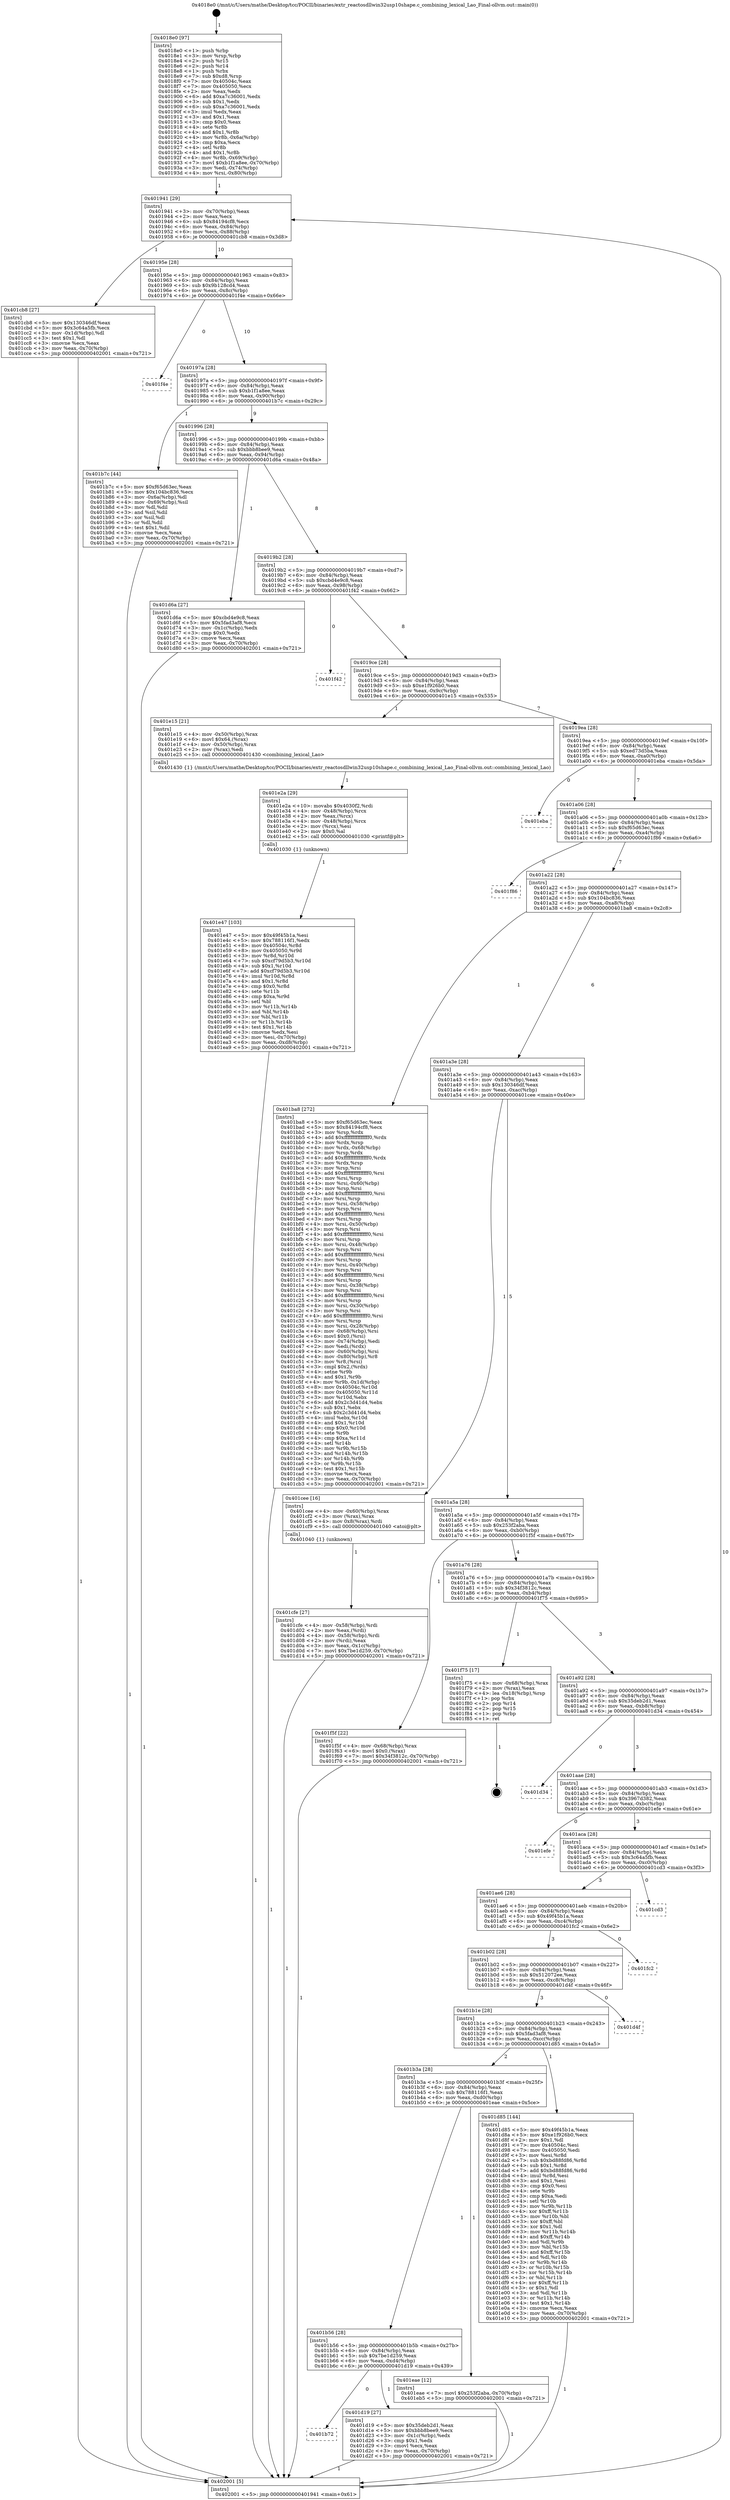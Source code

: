 digraph "0x4018e0" {
  label = "0x4018e0 (/mnt/c/Users/mathe/Desktop/tcc/POCII/binaries/extr_reactosdllwin32usp10shape.c_combining_lexical_Lao_Final-ollvm.out::main(0))"
  labelloc = "t"
  node[shape=record]

  Entry [label="",width=0.3,height=0.3,shape=circle,fillcolor=black,style=filled]
  "0x401941" [label="{
     0x401941 [29]\l
     | [instrs]\l
     &nbsp;&nbsp;0x401941 \<+3\>: mov -0x70(%rbp),%eax\l
     &nbsp;&nbsp;0x401944 \<+2\>: mov %eax,%ecx\l
     &nbsp;&nbsp;0x401946 \<+6\>: sub $0x84194cf8,%ecx\l
     &nbsp;&nbsp;0x40194c \<+6\>: mov %eax,-0x84(%rbp)\l
     &nbsp;&nbsp;0x401952 \<+6\>: mov %ecx,-0x88(%rbp)\l
     &nbsp;&nbsp;0x401958 \<+6\>: je 0000000000401cb8 \<main+0x3d8\>\l
  }"]
  "0x401cb8" [label="{
     0x401cb8 [27]\l
     | [instrs]\l
     &nbsp;&nbsp;0x401cb8 \<+5\>: mov $0x130346df,%eax\l
     &nbsp;&nbsp;0x401cbd \<+5\>: mov $0x3c64a5fb,%ecx\l
     &nbsp;&nbsp;0x401cc2 \<+3\>: mov -0x1d(%rbp),%dl\l
     &nbsp;&nbsp;0x401cc5 \<+3\>: test $0x1,%dl\l
     &nbsp;&nbsp;0x401cc8 \<+3\>: cmovne %ecx,%eax\l
     &nbsp;&nbsp;0x401ccb \<+3\>: mov %eax,-0x70(%rbp)\l
     &nbsp;&nbsp;0x401cce \<+5\>: jmp 0000000000402001 \<main+0x721\>\l
  }"]
  "0x40195e" [label="{
     0x40195e [28]\l
     | [instrs]\l
     &nbsp;&nbsp;0x40195e \<+5\>: jmp 0000000000401963 \<main+0x83\>\l
     &nbsp;&nbsp;0x401963 \<+6\>: mov -0x84(%rbp),%eax\l
     &nbsp;&nbsp;0x401969 \<+5\>: sub $0x9b128cd4,%eax\l
     &nbsp;&nbsp;0x40196e \<+6\>: mov %eax,-0x8c(%rbp)\l
     &nbsp;&nbsp;0x401974 \<+6\>: je 0000000000401f4e \<main+0x66e\>\l
  }"]
  Exit [label="",width=0.3,height=0.3,shape=circle,fillcolor=black,style=filled,peripheries=2]
  "0x401f4e" [label="{
     0x401f4e\l
  }", style=dashed]
  "0x40197a" [label="{
     0x40197a [28]\l
     | [instrs]\l
     &nbsp;&nbsp;0x40197a \<+5\>: jmp 000000000040197f \<main+0x9f\>\l
     &nbsp;&nbsp;0x40197f \<+6\>: mov -0x84(%rbp),%eax\l
     &nbsp;&nbsp;0x401985 \<+5\>: sub $0xb1f1a8ee,%eax\l
     &nbsp;&nbsp;0x40198a \<+6\>: mov %eax,-0x90(%rbp)\l
     &nbsp;&nbsp;0x401990 \<+6\>: je 0000000000401b7c \<main+0x29c\>\l
  }"]
  "0x401e47" [label="{
     0x401e47 [103]\l
     | [instrs]\l
     &nbsp;&nbsp;0x401e47 \<+5\>: mov $0x49f45b1a,%esi\l
     &nbsp;&nbsp;0x401e4c \<+5\>: mov $0x788116f1,%edx\l
     &nbsp;&nbsp;0x401e51 \<+8\>: mov 0x40504c,%r8d\l
     &nbsp;&nbsp;0x401e59 \<+8\>: mov 0x405050,%r9d\l
     &nbsp;&nbsp;0x401e61 \<+3\>: mov %r8d,%r10d\l
     &nbsp;&nbsp;0x401e64 \<+7\>: sub $0xcf79d5b3,%r10d\l
     &nbsp;&nbsp;0x401e6b \<+4\>: sub $0x1,%r10d\l
     &nbsp;&nbsp;0x401e6f \<+7\>: add $0xcf79d5b3,%r10d\l
     &nbsp;&nbsp;0x401e76 \<+4\>: imul %r10d,%r8d\l
     &nbsp;&nbsp;0x401e7a \<+4\>: and $0x1,%r8d\l
     &nbsp;&nbsp;0x401e7e \<+4\>: cmp $0x0,%r8d\l
     &nbsp;&nbsp;0x401e82 \<+4\>: sete %r11b\l
     &nbsp;&nbsp;0x401e86 \<+4\>: cmp $0xa,%r9d\l
     &nbsp;&nbsp;0x401e8a \<+3\>: setl %bl\l
     &nbsp;&nbsp;0x401e8d \<+3\>: mov %r11b,%r14b\l
     &nbsp;&nbsp;0x401e90 \<+3\>: and %bl,%r14b\l
     &nbsp;&nbsp;0x401e93 \<+3\>: xor %bl,%r11b\l
     &nbsp;&nbsp;0x401e96 \<+3\>: or %r11b,%r14b\l
     &nbsp;&nbsp;0x401e99 \<+4\>: test $0x1,%r14b\l
     &nbsp;&nbsp;0x401e9d \<+3\>: cmovne %edx,%esi\l
     &nbsp;&nbsp;0x401ea0 \<+3\>: mov %esi,-0x70(%rbp)\l
     &nbsp;&nbsp;0x401ea3 \<+6\>: mov %eax,-0xd8(%rbp)\l
     &nbsp;&nbsp;0x401ea9 \<+5\>: jmp 0000000000402001 \<main+0x721\>\l
  }"]
  "0x401b7c" [label="{
     0x401b7c [44]\l
     | [instrs]\l
     &nbsp;&nbsp;0x401b7c \<+5\>: mov $0xf65d63ec,%eax\l
     &nbsp;&nbsp;0x401b81 \<+5\>: mov $0x104bc836,%ecx\l
     &nbsp;&nbsp;0x401b86 \<+3\>: mov -0x6a(%rbp),%dl\l
     &nbsp;&nbsp;0x401b89 \<+4\>: mov -0x69(%rbp),%sil\l
     &nbsp;&nbsp;0x401b8d \<+3\>: mov %dl,%dil\l
     &nbsp;&nbsp;0x401b90 \<+3\>: and %sil,%dil\l
     &nbsp;&nbsp;0x401b93 \<+3\>: xor %sil,%dl\l
     &nbsp;&nbsp;0x401b96 \<+3\>: or %dl,%dil\l
     &nbsp;&nbsp;0x401b99 \<+4\>: test $0x1,%dil\l
     &nbsp;&nbsp;0x401b9d \<+3\>: cmovne %ecx,%eax\l
     &nbsp;&nbsp;0x401ba0 \<+3\>: mov %eax,-0x70(%rbp)\l
     &nbsp;&nbsp;0x401ba3 \<+5\>: jmp 0000000000402001 \<main+0x721\>\l
  }"]
  "0x401996" [label="{
     0x401996 [28]\l
     | [instrs]\l
     &nbsp;&nbsp;0x401996 \<+5\>: jmp 000000000040199b \<main+0xbb\>\l
     &nbsp;&nbsp;0x40199b \<+6\>: mov -0x84(%rbp),%eax\l
     &nbsp;&nbsp;0x4019a1 \<+5\>: sub $0xbbb8bee9,%eax\l
     &nbsp;&nbsp;0x4019a6 \<+6\>: mov %eax,-0x94(%rbp)\l
     &nbsp;&nbsp;0x4019ac \<+6\>: je 0000000000401d6a \<main+0x48a\>\l
  }"]
  "0x402001" [label="{
     0x402001 [5]\l
     | [instrs]\l
     &nbsp;&nbsp;0x402001 \<+5\>: jmp 0000000000401941 \<main+0x61\>\l
  }"]
  "0x4018e0" [label="{
     0x4018e0 [97]\l
     | [instrs]\l
     &nbsp;&nbsp;0x4018e0 \<+1\>: push %rbp\l
     &nbsp;&nbsp;0x4018e1 \<+3\>: mov %rsp,%rbp\l
     &nbsp;&nbsp;0x4018e4 \<+2\>: push %r15\l
     &nbsp;&nbsp;0x4018e6 \<+2\>: push %r14\l
     &nbsp;&nbsp;0x4018e8 \<+1\>: push %rbx\l
     &nbsp;&nbsp;0x4018e9 \<+7\>: sub $0xd8,%rsp\l
     &nbsp;&nbsp;0x4018f0 \<+7\>: mov 0x40504c,%eax\l
     &nbsp;&nbsp;0x4018f7 \<+7\>: mov 0x405050,%ecx\l
     &nbsp;&nbsp;0x4018fe \<+2\>: mov %eax,%edx\l
     &nbsp;&nbsp;0x401900 \<+6\>: add $0xa7c36001,%edx\l
     &nbsp;&nbsp;0x401906 \<+3\>: sub $0x1,%edx\l
     &nbsp;&nbsp;0x401909 \<+6\>: sub $0xa7c36001,%edx\l
     &nbsp;&nbsp;0x40190f \<+3\>: imul %edx,%eax\l
     &nbsp;&nbsp;0x401912 \<+3\>: and $0x1,%eax\l
     &nbsp;&nbsp;0x401915 \<+3\>: cmp $0x0,%eax\l
     &nbsp;&nbsp;0x401918 \<+4\>: sete %r8b\l
     &nbsp;&nbsp;0x40191c \<+4\>: and $0x1,%r8b\l
     &nbsp;&nbsp;0x401920 \<+4\>: mov %r8b,-0x6a(%rbp)\l
     &nbsp;&nbsp;0x401924 \<+3\>: cmp $0xa,%ecx\l
     &nbsp;&nbsp;0x401927 \<+4\>: setl %r8b\l
     &nbsp;&nbsp;0x40192b \<+4\>: and $0x1,%r8b\l
     &nbsp;&nbsp;0x40192f \<+4\>: mov %r8b,-0x69(%rbp)\l
     &nbsp;&nbsp;0x401933 \<+7\>: movl $0xb1f1a8ee,-0x70(%rbp)\l
     &nbsp;&nbsp;0x40193a \<+3\>: mov %edi,-0x74(%rbp)\l
     &nbsp;&nbsp;0x40193d \<+4\>: mov %rsi,-0x80(%rbp)\l
  }"]
  "0x401e2a" [label="{
     0x401e2a [29]\l
     | [instrs]\l
     &nbsp;&nbsp;0x401e2a \<+10\>: movabs $0x4030f2,%rdi\l
     &nbsp;&nbsp;0x401e34 \<+4\>: mov -0x48(%rbp),%rcx\l
     &nbsp;&nbsp;0x401e38 \<+2\>: mov %eax,(%rcx)\l
     &nbsp;&nbsp;0x401e3a \<+4\>: mov -0x48(%rbp),%rcx\l
     &nbsp;&nbsp;0x401e3e \<+2\>: mov (%rcx),%esi\l
     &nbsp;&nbsp;0x401e40 \<+2\>: mov $0x0,%al\l
     &nbsp;&nbsp;0x401e42 \<+5\>: call 0000000000401030 \<printf@plt\>\l
     | [calls]\l
     &nbsp;&nbsp;0x401030 \{1\} (unknown)\l
  }"]
  "0x401d6a" [label="{
     0x401d6a [27]\l
     | [instrs]\l
     &nbsp;&nbsp;0x401d6a \<+5\>: mov $0xcbd4e9c8,%eax\l
     &nbsp;&nbsp;0x401d6f \<+5\>: mov $0x5fad3af8,%ecx\l
     &nbsp;&nbsp;0x401d74 \<+3\>: mov -0x1c(%rbp),%edx\l
     &nbsp;&nbsp;0x401d77 \<+3\>: cmp $0x0,%edx\l
     &nbsp;&nbsp;0x401d7a \<+3\>: cmove %ecx,%eax\l
     &nbsp;&nbsp;0x401d7d \<+3\>: mov %eax,-0x70(%rbp)\l
     &nbsp;&nbsp;0x401d80 \<+5\>: jmp 0000000000402001 \<main+0x721\>\l
  }"]
  "0x4019b2" [label="{
     0x4019b2 [28]\l
     | [instrs]\l
     &nbsp;&nbsp;0x4019b2 \<+5\>: jmp 00000000004019b7 \<main+0xd7\>\l
     &nbsp;&nbsp;0x4019b7 \<+6\>: mov -0x84(%rbp),%eax\l
     &nbsp;&nbsp;0x4019bd \<+5\>: sub $0xcbd4e9c8,%eax\l
     &nbsp;&nbsp;0x4019c2 \<+6\>: mov %eax,-0x98(%rbp)\l
     &nbsp;&nbsp;0x4019c8 \<+6\>: je 0000000000401f42 \<main+0x662\>\l
  }"]
  "0x401b72" [label="{
     0x401b72\l
  }", style=dashed]
  "0x401f42" [label="{
     0x401f42\l
  }", style=dashed]
  "0x4019ce" [label="{
     0x4019ce [28]\l
     | [instrs]\l
     &nbsp;&nbsp;0x4019ce \<+5\>: jmp 00000000004019d3 \<main+0xf3\>\l
     &nbsp;&nbsp;0x4019d3 \<+6\>: mov -0x84(%rbp),%eax\l
     &nbsp;&nbsp;0x4019d9 \<+5\>: sub $0xe1f926b0,%eax\l
     &nbsp;&nbsp;0x4019de \<+6\>: mov %eax,-0x9c(%rbp)\l
     &nbsp;&nbsp;0x4019e4 \<+6\>: je 0000000000401e15 \<main+0x535\>\l
  }"]
  "0x401d19" [label="{
     0x401d19 [27]\l
     | [instrs]\l
     &nbsp;&nbsp;0x401d19 \<+5\>: mov $0x35deb2d1,%eax\l
     &nbsp;&nbsp;0x401d1e \<+5\>: mov $0xbbb8bee9,%ecx\l
     &nbsp;&nbsp;0x401d23 \<+3\>: mov -0x1c(%rbp),%edx\l
     &nbsp;&nbsp;0x401d26 \<+3\>: cmp $0x1,%edx\l
     &nbsp;&nbsp;0x401d29 \<+3\>: cmovl %ecx,%eax\l
     &nbsp;&nbsp;0x401d2c \<+3\>: mov %eax,-0x70(%rbp)\l
     &nbsp;&nbsp;0x401d2f \<+5\>: jmp 0000000000402001 \<main+0x721\>\l
  }"]
  "0x401e15" [label="{
     0x401e15 [21]\l
     | [instrs]\l
     &nbsp;&nbsp;0x401e15 \<+4\>: mov -0x50(%rbp),%rax\l
     &nbsp;&nbsp;0x401e19 \<+6\>: movl $0x64,(%rax)\l
     &nbsp;&nbsp;0x401e1f \<+4\>: mov -0x50(%rbp),%rax\l
     &nbsp;&nbsp;0x401e23 \<+2\>: mov (%rax),%edi\l
     &nbsp;&nbsp;0x401e25 \<+5\>: call 0000000000401430 \<combining_lexical_Lao\>\l
     | [calls]\l
     &nbsp;&nbsp;0x401430 \{1\} (/mnt/c/Users/mathe/Desktop/tcc/POCII/binaries/extr_reactosdllwin32usp10shape.c_combining_lexical_Lao_Final-ollvm.out::combining_lexical_Lao)\l
  }"]
  "0x4019ea" [label="{
     0x4019ea [28]\l
     | [instrs]\l
     &nbsp;&nbsp;0x4019ea \<+5\>: jmp 00000000004019ef \<main+0x10f\>\l
     &nbsp;&nbsp;0x4019ef \<+6\>: mov -0x84(%rbp),%eax\l
     &nbsp;&nbsp;0x4019f5 \<+5\>: sub $0xed73d5ba,%eax\l
     &nbsp;&nbsp;0x4019fa \<+6\>: mov %eax,-0xa0(%rbp)\l
     &nbsp;&nbsp;0x401a00 \<+6\>: je 0000000000401eba \<main+0x5da\>\l
  }"]
  "0x401b56" [label="{
     0x401b56 [28]\l
     | [instrs]\l
     &nbsp;&nbsp;0x401b56 \<+5\>: jmp 0000000000401b5b \<main+0x27b\>\l
     &nbsp;&nbsp;0x401b5b \<+6\>: mov -0x84(%rbp),%eax\l
     &nbsp;&nbsp;0x401b61 \<+5\>: sub $0x7be1d259,%eax\l
     &nbsp;&nbsp;0x401b66 \<+6\>: mov %eax,-0xd4(%rbp)\l
     &nbsp;&nbsp;0x401b6c \<+6\>: je 0000000000401d19 \<main+0x439\>\l
  }"]
  "0x401eba" [label="{
     0x401eba\l
  }", style=dashed]
  "0x401a06" [label="{
     0x401a06 [28]\l
     | [instrs]\l
     &nbsp;&nbsp;0x401a06 \<+5\>: jmp 0000000000401a0b \<main+0x12b\>\l
     &nbsp;&nbsp;0x401a0b \<+6\>: mov -0x84(%rbp),%eax\l
     &nbsp;&nbsp;0x401a11 \<+5\>: sub $0xf65d63ec,%eax\l
     &nbsp;&nbsp;0x401a16 \<+6\>: mov %eax,-0xa4(%rbp)\l
     &nbsp;&nbsp;0x401a1c \<+6\>: je 0000000000401f86 \<main+0x6a6\>\l
  }"]
  "0x401eae" [label="{
     0x401eae [12]\l
     | [instrs]\l
     &nbsp;&nbsp;0x401eae \<+7\>: movl $0x253f2aba,-0x70(%rbp)\l
     &nbsp;&nbsp;0x401eb5 \<+5\>: jmp 0000000000402001 \<main+0x721\>\l
  }"]
  "0x401f86" [label="{
     0x401f86\l
  }", style=dashed]
  "0x401a22" [label="{
     0x401a22 [28]\l
     | [instrs]\l
     &nbsp;&nbsp;0x401a22 \<+5\>: jmp 0000000000401a27 \<main+0x147\>\l
     &nbsp;&nbsp;0x401a27 \<+6\>: mov -0x84(%rbp),%eax\l
     &nbsp;&nbsp;0x401a2d \<+5\>: sub $0x104bc836,%eax\l
     &nbsp;&nbsp;0x401a32 \<+6\>: mov %eax,-0xa8(%rbp)\l
     &nbsp;&nbsp;0x401a38 \<+6\>: je 0000000000401ba8 \<main+0x2c8\>\l
  }"]
  "0x401b3a" [label="{
     0x401b3a [28]\l
     | [instrs]\l
     &nbsp;&nbsp;0x401b3a \<+5\>: jmp 0000000000401b3f \<main+0x25f\>\l
     &nbsp;&nbsp;0x401b3f \<+6\>: mov -0x84(%rbp),%eax\l
     &nbsp;&nbsp;0x401b45 \<+5\>: sub $0x788116f1,%eax\l
     &nbsp;&nbsp;0x401b4a \<+6\>: mov %eax,-0xd0(%rbp)\l
     &nbsp;&nbsp;0x401b50 \<+6\>: je 0000000000401eae \<main+0x5ce\>\l
  }"]
  "0x401ba8" [label="{
     0x401ba8 [272]\l
     | [instrs]\l
     &nbsp;&nbsp;0x401ba8 \<+5\>: mov $0xf65d63ec,%eax\l
     &nbsp;&nbsp;0x401bad \<+5\>: mov $0x84194cf8,%ecx\l
     &nbsp;&nbsp;0x401bb2 \<+3\>: mov %rsp,%rdx\l
     &nbsp;&nbsp;0x401bb5 \<+4\>: add $0xfffffffffffffff0,%rdx\l
     &nbsp;&nbsp;0x401bb9 \<+3\>: mov %rdx,%rsp\l
     &nbsp;&nbsp;0x401bbc \<+4\>: mov %rdx,-0x68(%rbp)\l
     &nbsp;&nbsp;0x401bc0 \<+3\>: mov %rsp,%rdx\l
     &nbsp;&nbsp;0x401bc3 \<+4\>: add $0xfffffffffffffff0,%rdx\l
     &nbsp;&nbsp;0x401bc7 \<+3\>: mov %rdx,%rsp\l
     &nbsp;&nbsp;0x401bca \<+3\>: mov %rsp,%rsi\l
     &nbsp;&nbsp;0x401bcd \<+4\>: add $0xfffffffffffffff0,%rsi\l
     &nbsp;&nbsp;0x401bd1 \<+3\>: mov %rsi,%rsp\l
     &nbsp;&nbsp;0x401bd4 \<+4\>: mov %rsi,-0x60(%rbp)\l
     &nbsp;&nbsp;0x401bd8 \<+3\>: mov %rsp,%rsi\l
     &nbsp;&nbsp;0x401bdb \<+4\>: add $0xfffffffffffffff0,%rsi\l
     &nbsp;&nbsp;0x401bdf \<+3\>: mov %rsi,%rsp\l
     &nbsp;&nbsp;0x401be2 \<+4\>: mov %rsi,-0x58(%rbp)\l
     &nbsp;&nbsp;0x401be6 \<+3\>: mov %rsp,%rsi\l
     &nbsp;&nbsp;0x401be9 \<+4\>: add $0xfffffffffffffff0,%rsi\l
     &nbsp;&nbsp;0x401bed \<+3\>: mov %rsi,%rsp\l
     &nbsp;&nbsp;0x401bf0 \<+4\>: mov %rsi,-0x50(%rbp)\l
     &nbsp;&nbsp;0x401bf4 \<+3\>: mov %rsp,%rsi\l
     &nbsp;&nbsp;0x401bf7 \<+4\>: add $0xfffffffffffffff0,%rsi\l
     &nbsp;&nbsp;0x401bfb \<+3\>: mov %rsi,%rsp\l
     &nbsp;&nbsp;0x401bfe \<+4\>: mov %rsi,-0x48(%rbp)\l
     &nbsp;&nbsp;0x401c02 \<+3\>: mov %rsp,%rsi\l
     &nbsp;&nbsp;0x401c05 \<+4\>: add $0xfffffffffffffff0,%rsi\l
     &nbsp;&nbsp;0x401c09 \<+3\>: mov %rsi,%rsp\l
     &nbsp;&nbsp;0x401c0c \<+4\>: mov %rsi,-0x40(%rbp)\l
     &nbsp;&nbsp;0x401c10 \<+3\>: mov %rsp,%rsi\l
     &nbsp;&nbsp;0x401c13 \<+4\>: add $0xfffffffffffffff0,%rsi\l
     &nbsp;&nbsp;0x401c17 \<+3\>: mov %rsi,%rsp\l
     &nbsp;&nbsp;0x401c1a \<+4\>: mov %rsi,-0x38(%rbp)\l
     &nbsp;&nbsp;0x401c1e \<+3\>: mov %rsp,%rsi\l
     &nbsp;&nbsp;0x401c21 \<+4\>: add $0xfffffffffffffff0,%rsi\l
     &nbsp;&nbsp;0x401c25 \<+3\>: mov %rsi,%rsp\l
     &nbsp;&nbsp;0x401c28 \<+4\>: mov %rsi,-0x30(%rbp)\l
     &nbsp;&nbsp;0x401c2c \<+3\>: mov %rsp,%rsi\l
     &nbsp;&nbsp;0x401c2f \<+4\>: add $0xfffffffffffffff0,%rsi\l
     &nbsp;&nbsp;0x401c33 \<+3\>: mov %rsi,%rsp\l
     &nbsp;&nbsp;0x401c36 \<+4\>: mov %rsi,-0x28(%rbp)\l
     &nbsp;&nbsp;0x401c3a \<+4\>: mov -0x68(%rbp),%rsi\l
     &nbsp;&nbsp;0x401c3e \<+6\>: movl $0x0,(%rsi)\l
     &nbsp;&nbsp;0x401c44 \<+3\>: mov -0x74(%rbp),%edi\l
     &nbsp;&nbsp;0x401c47 \<+2\>: mov %edi,(%rdx)\l
     &nbsp;&nbsp;0x401c49 \<+4\>: mov -0x60(%rbp),%rsi\l
     &nbsp;&nbsp;0x401c4d \<+4\>: mov -0x80(%rbp),%r8\l
     &nbsp;&nbsp;0x401c51 \<+3\>: mov %r8,(%rsi)\l
     &nbsp;&nbsp;0x401c54 \<+3\>: cmpl $0x2,(%rdx)\l
     &nbsp;&nbsp;0x401c57 \<+4\>: setne %r9b\l
     &nbsp;&nbsp;0x401c5b \<+4\>: and $0x1,%r9b\l
     &nbsp;&nbsp;0x401c5f \<+4\>: mov %r9b,-0x1d(%rbp)\l
     &nbsp;&nbsp;0x401c63 \<+8\>: mov 0x40504c,%r10d\l
     &nbsp;&nbsp;0x401c6b \<+8\>: mov 0x405050,%r11d\l
     &nbsp;&nbsp;0x401c73 \<+3\>: mov %r10d,%ebx\l
     &nbsp;&nbsp;0x401c76 \<+6\>: add $0x2c3d41d4,%ebx\l
     &nbsp;&nbsp;0x401c7c \<+3\>: sub $0x1,%ebx\l
     &nbsp;&nbsp;0x401c7f \<+6\>: sub $0x2c3d41d4,%ebx\l
     &nbsp;&nbsp;0x401c85 \<+4\>: imul %ebx,%r10d\l
     &nbsp;&nbsp;0x401c89 \<+4\>: and $0x1,%r10d\l
     &nbsp;&nbsp;0x401c8d \<+4\>: cmp $0x0,%r10d\l
     &nbsp;&nbsp;0x401c91 \<+4\>: sete %r9b\l
     &nbsp;&nbsp;0x401c95 \<+4\>: cmp $0xa,%r11d\l
     &nbsp;&nbsp;0x401c99 \<+4\>: setl %r14b\l
     &nbsp;&nbsp;0x401c9d \<+3\>: mov %r9b,%r15b\l
     &nbsp;&nbsp;0x401ca0 \<+3\>: and %r14b,%r15b\l
     &nbsp;&nbsp;0x401ca3 \<+3\>: xor %r14b,%r9b\l
     &nbsp;&nbsp;0x401ca6 \<+3\>: or %r9b,%r15b\l
     &nbsp;&nbsp;0x401ca9 \<+4\>: test $0x1,%r15b\l
     &nbsp;&nbsp;0x401cad \<+3\>: cmovne %ecx,%eax\l
     &nbsp;&nbsp;0x401cb0 \<+3\>: mov %eax,-0x70(%rbp)\l
     &nbsp;&nbsp;0x401cb3 \<+5\>: jmp 0000000000402001 \<main+0x721\>\l
  }"]
  "0x401a3e" [label="{
     0x401a3e [28]\l
     | [instrs]\l
     &nbsp;&nbsp;0x401a3e \<+5\>: jmp 0000000000401a43 \<main+0x163\>\l
     &nbsp;&nbsp;0x401a43 \<+6\>: mov -0x84(%rbp),%eax\l
     &nbsp;&nbsp;0x401a49 \<+5\>: sub $0x130346df,%eax\l
     &nbsp;&nbsp;0x401a4e \<+6\>: mov %eax,-0xac(%rbp)\l
     &nbsp;&nbsp;0x401a54 \<+6\>: je 0000000000401cee \<main+0x40e\>\l
  }"]
  "0x401d85" [label="{
     0x401d85 [144]\l
     | [instrs]\l
     &nbsp;&nbsp;0x401d85 \<+5\>: mov $0x49f45b1a,%eax\l
     &nbsp;&nbsp;0x401d8a \<+5\>: mov $0xe1f926b0,%ecx\l
     &nbsp;&nbsp;0x401d8f \<+2\>: mov $0x1,%dl\l
     &nbsp;&nbsp;0x401d91 \<+7\>: mov 0x40504c,%esi\l
     &nbsp;&nbsp;0x401d98 \<+7\>: mov 0x405050,%edi\l
     &nbsp;&nbsp;0x401d9f \<+3\>: mov %esi,%r8d\l
     &nbsp;&nbsp;0x401da2 \<+7\>: sub $0xbd88fd86,%r8d\l
     &nbsp;&nbsp;0x401da9 \<+4\>: sub $0x1,%r8d\l
     &nbsp;&nbsp;0x401dad \<+7\>: add $0xbd88fd86,%r8d\l
     &nbsp;&nbsp;0x401db4 \<+4\>: imul %r8d,%esi\l
     &nbsp;&nbsp;0x401db8 \<+3\>: and $0x1,%esi\l
     &nbsp;&nbsp;0x401dbb \<+3\>: cmp $0x0,%esi\l
     &nbsp;&nbsp;0x401dbe \<+4\>: sete %r9b\l
     &nbsp;&nbsp;0x401dc2 \<+3\>: cmp $0xa,%edi\l
     &nbsp;&nbsp;0x401dc5 \<+4\>: setl %r10b\l
     &nbsp;&nbsp;0x401dc9 \<+3\>: mov %r9b,%r11b\l
     &nbsp;&nbsp;0x401dcc \<+4\>: xor $0xff,%r11b\l
     &nbsp;&nbsp;0x401dd0 \<+3\>: mov %r10b,%bl\l
     &nbsp;&nbsp;0x401dd3 \<+3\>: xor $0xff,%bl\l
     &nbsp;&nbsp;0x401dd6 \<+3\>: xor $0x1,%dl\l
     &nbsp;&nbsp;0x401dd9 \<+3\>: mov %r11b,%r14b\l
     &nbsp;&nbsp;0x401ddc \<+4\>: and $0xff,%r14b\l
     &nbsp;&nbsp;0x401de0 \<+3\>: and %dl,%r9b\l
     &nbsp;&nbsp;0x401de3 \<+3\>: mov %bl,%r15b\l
     &nbsp;&nbsp;0x401de6 \<+4\>: and $0xff,%r15b\l
     &nbsp;&nbsp;0x401dea \<+3\>: and %dl,%r10b\l
     &nbsp;&nbsp;0x401ded \<+3\>: or %r9b,%r14b\l
     &nbsp;&nbsp;0x401df0 \<+3\>: or %r10b,%r15b\l
     &nbsp;&nbsp;0x401df3 \<+3\>: xor %r15b,%r14b\l
     &nbsp;&nbsp;0x401df6 \<+3\>: or %bl,%r11b\l
     &nbsp;&nbsp;0x401df9 \<+4\>: xor $0xff,%r11b\l
     &nbsp;&nbsp;0x401dfd \<+3\>: or $0x1,%dl\l
     &nbsp;&nbsp;0x401e00 \<+3\>: and %dl,%r11b\l
     &nbsp;&nbsp;0x401e03 \<+3\>: or %r11b,%r14b\l
     &nbsp;&nbsp;0x401e06 \<+4\>: test $0x1,%r14b\l
     &nbsp;&nbsp;0x401e0a \<+3\>: cmovne %ecx,%eax\l
     &nbsp;&nbsp;0x401e0d \<+3\>: mov %eax,-0x70(%rbp)\l
     &nbsp;&nbsp;0x401e10 \<+5\>: jmp 0000000000402001 \<main+0x721\>\l
  }"]
  "0x401b1e" [label="{
     0x401b1e [28]\l
     | [instrs]\l
     &nbsp;&nbsp;0x401b1e \<+5\>: jmp 0000000000401b23 \<main+0x243\>\l
     &nbsp;&nbsp;0x401b23 \<+6\>: mov -0x84(%rbp),%eax\l
     &nbsp;&nbsp;0x401b29 \<+5\>: sub $0x5fad3af8,%eax\l
     &nbsp;&nbsp;0x401b2e \<+6\>: mov %eax,-0xcc(%rbp)\l
     &nbsp;&nbsp;0x401b34 \<+6\>: je 0000000000401d85 \<main+0x4a5\>\l
  }"]
  "0x401cee" [label="{
     0x401cee [16]\l
     | [instrs]\l
     &nbsp;&nbsp;0x401cee \<+4\>: mov -0x60(%rbp),%rax\l
     &nbsp;&nbsp;0x401cf2 \<+3\>: mov (%rax),%rax\l
     &nbsp;&nbsp;0x401cf5 \<+4\>: mov 0x8(%rax),%rdi\l
     &nbsp;&nbsp;0x401cf9 \<+5\>: call 0000000000401040 \<atoi@plt\>\l
     | [calls]\l
     &nbsp;&nbsp;0x401040 \{1\} (unknown)\l
  }"]
  "0x401a5a" [label="{
     0x401a5a [28]\l
     | [instrs]\l
     &nbsp;&nbsp;0x401a5a \<+5\>: jmp 0000000000401a5f \<main+0x17f\>\l
     &nbsp;&nbsp;0x401a5f \<+6\>: mov -0x84(%rbp),%eax\l
     &nbsp;&nbsp;0x401a65 \<+5\>: sub $0x253f2aba,%eax\l
     &nbsp;&nbsp;0x401a6a \<+6\>: mov %eax,-0xb0(%rbp)\l
     &nbsp;&nbsp;0x401a70 \<+6\>: je 0000000000401f5f \<main+0x67f\>\l
  }"]
  "0x401cfe" [label="{
     0x401cfe [27]\l
     | [instrs]\l
     &nbsp;&nbsp;0x401cfe \<+4\>: mov -0x58(%rbp),%rdi\l
     &nbsp;&nbsp;0x401d02 \<+2\>: mov %eax,(%rdi)\l
     &nbsp;&nbsp;0x401d04 \<+4\>: mov -0x58(%rbp),%rdi\l
     &nbsp;&nbsp;0x401d08 \<+2\>: mov (%rdi),%eax\l
     &nbsp;&nbsp;0x401d0a \<+3\>: mov %eax,-0x1c(%rbp)\l
     &nbsp;&nbsp;0x401d0d \<+7\>: movl $0x7be1d259,-0x70(%rbp)\l
     &nbsp;&nbsp;0x401d14 \<+5\>: jmp 0000000000402001 \<main+0x721\>\l
  }"]
  "0x401d4f" [label="{
     0x401d4f\l
  }", style=dashed]
  "0x401f5f" [label="{
     0x401f5f [22]\l
     | [instrs]\l
     &nbsp;&nbsp;0x401f5f \<+4\>: mov -0x68(%rbp),%rax\l
     &nbsp;&nbsp;0x401f63 \<+6\>: movl $0x0,(%rax)\l
     &nbsp;&nbsp;0x401f69 \<+7\>: movl $0x34f3812c,-0x70(%rbp)\l
     &nbsp;&nbsp;0x401f70 \<+5\>: jmp 0000000000402001 \<main+0x721\>\l
  }"]
  "0x401a76" [label="{
     0x401a76 [28]\l
     | [instrs]\l
     &nbsp;&nbsp;0x401a76 \<+5\>: jmp 0000000000401a7b \<main+0x19b\>\l
     &nbsp;&nbsp;0x401a7b \<+6\>: mov -0x84(%rbp),%eax\l
     &nbsp;&nbsp;0x401a81 \<+5\>: sub $0x34f3812c,%eax\l
     &nbsp;&nbsp;0x401a86 \<+6\>: mov %eax,-0xb4(%rbp)\l
     &nbsp;&nbsp;0x401a8c \<+6\>: je 0000000000401f75 \<main+0x695\>\l
  }"]
  "0x401b02" [label="{
     0x401b02 [28]\l
     | [instrs]\l
     &nbsp;&nbsp;0x401b02 \<+5\>: jmp 0000000000401b07 \<main+0x227\>\l
     &nbsp;&nbsp;0x401b07 \<+6\>: mov -0x84(%rbp),%eax\l
     &nbsp;&nbsp;0x401b0d \<+5\>: sub $0x512072ee,%eax\l
     &nbsp;&nbsp;0x401b12 \<+6\>: mov %eax,-0xc8(%rbp)\l
     &nbsp;&nbsp;0x401b18 \<+6\>: je 0000000000401d4f \<main+0x46f\>\l
  }"]
  "0x401f75" [label="{
     0x401f75 [17]\l
     | [instrs]\l
     &nbsp;&nbsp;0x401f75 \<+4\>: mov -0x68(%rbp),%rax\l
     &nbsp;&nbsp;0x401f79 \<+2\>: mov (%rax),%eax\l
     &nbsp;&nbsp;0x401f7b \<+4\>: lea -0x18(%rbp),%rsp\l
     &nbsp;&nbsp;0x401f7f \<+1\>: pop %rbx\l
     &nbsp;&nbsp;0x401f80 \<+2\>: pop %r14\l
     &nbsp;&nbsp;0x401f82 \<+2\>: pop %r15\l
     &nbsp;&nbsp;0x401f84 \<+1\>: pop %rbp\l
     &nbsp;&nbsp;0x401f85 \<+1\>: ret\l
  }"]
  "0x401a92" [label="{
     0x401a92 [28]\l
     | [instrs]\l
     &nbsp;&nbsp;0x401a92 \<+5\>: jmp 0000000000401a97 \<main+0x1b7\>\l
     &nbsp;&nbsp;0x401a97 \<+6\>: mov -0x84(%rbp),%eax\l
     &nbsp;&nbsp;0x401a9d \<+5\>: sub $0x35deb2d1,%eax\l
     &nbsp;&nbsp;0x401aa2 \<+6\>: mov %eax,-0xb8(%rbp)\l
     &nbsp;&nbsp;0x401aa8 \<+6\>: je 0000000000401d34 \<main+0x454\>\l
  }"]
  "0x401fc2" [label="{
     0x401fc2\l
  }", style=dashed]
  "0x401d34" [label="{
     0x401d34\l
  }", style=dashed]
  "0x401aae" [label="{
     0x401aae [28]\l
     | [instrs]\l
     &nbsp;&nbsp;0x401aae \<+5\>: jmp 0000000000401ab3 \<main+0x1d3\>\l
     &nbsp;&nbsp;0x401ab3 \<+6\>: mov -0x84(%rbp),%eax\l
     &nbsp;&nbsp;0x401ab9 \<+5\>: sub $0x3967d382,%eax\l
     &nbsp;&nbsp;0x401abe \<+6\>: mov %eax,-0xbc(%rbp)\l
     &nbsp;&nbsp;0x401ac4 \<+6\>: je 0000000000401efe \<main+0x61e\>\l
  }"]
  "0x401ae6" [label="{
     0x401ae6 [28]\l
     | [instrs]\l
     &nbsp;&nbsp;0x401ae6 \<+5\>: jmp 0000000000401aeb \<main+0x20b\>\l
     &nbsp;&nbsp;0x401aeb \<+6\>: mov -0x84(%rbp),%eax\l
     &nbsp;&nbsp;0x401af1 \<+5\>: sub $0x49f45b1a,%eax\l
     &nbsp;&nbsp;0x401af6 \<+6\>: mov %eax,-0xc4(%rbp)\l
     &nbsp;&nbsp;0x401afc \<+6\>: je 0000000000401fc2 \<main+0x6e2\>\l
  }"]
  "0x401efe" [label="{
     0x401efe\l
  }", style=dashed]
  "0x401aca" [label="{
     0x401aca [28]\l
     | [instrs]\l
     &nbsp;&nbsp;0x401aca \<+5\>: jmp 0000000000401acf \<main+0x1ef\>\l
     &nbsp;&nbsp;0x401acf \<+6\>: mov -0x84(%rbp),%eax\l
     &nbsp;&nbsp;0x401ad5 \<+5\>: sub $0x3c64a5fb,%eax\l
     &nbsp;&nbsp;0x401ada \<+6\>: mov %eax,-0xc0(%rbp)\l
     &nbsp;&nbsp;0x401ae0 \<+6\>: je 0000000000401cd3 \<main+0x3f3\>\l
  }"]
  "0x401cd3" [label="{
     0x401cd3\l
  }", style=dashed]
  Entry -> "0x4018e0" [label=" 1"]
  "0x401941" -> "0x401cb8" [label=" 1"]
  "0x401941" -> "0x40195e" [label=" 10"]
  "0x401f75" -> Exit [label=" 1"]
  "0x40195e" -> "0x401f4e" [label=" 0"]
  "0x40195e" -> "0x40197a" [label=" 10"]
  "0x401f5f" -> "0x402001" [label=" 1"]
  "0x40197a" -> "0x401b7c" [label=" 1"]
  "0x40197a" -> "0x401996" [label=" 9"]
  "0x401b7c" -> "0x402001" [label=" 1"]
  "0x4018e0" -> "0x401941" [label=" 1"]
  "0x402001" -> "0x401941" [label=" 10"]
  "0x401eae" -> "0x402001" [label=" 1"]
  "0x401996" -> "0x401d6a" [label=" 1"]
  "0x401996" -> "0x4019b2" [label=" 8"]
  "0x401e47" -> "0x402001" [label=" 1"]
  "0x4019b2" -> "0x401f42" [label=" 0"]
  "0x4019b2" -> "0x4019ce" [label=" 8"]
  "0x401e2a" -> "0x401e47" [label=" 1"]
  "0x4019ce" -> "0x401e15" [label=" 1"]
  "0x4019ce" -> "0x4019ea" [label=" 7"]
  "0x401e15" -> "0x401e2a" [label=" 1"]
  "0x4019ea" -> "0x401eba" [label=" 0"]
  "0x4019ea" -> "0x401a06" [label=" 7"]
  "0x401d6a" -> "0x402001" [label=" 1"]
  "0x401a06" -> "0x401f86" [label=" 0"]
  "0x401a06" -> "0x401a22" [label=" 7"]
  "0x401d19" -> "0x402001" [label=" 1"]
  "0x401a22" -> "0x401ba8" [label=" 1"]
  "0x401a22" -> "0x401a3e" [label=" 6"]
  "0x401b56" -> "0x401d19" [label=" 1"]
  "0x401ba8" -> "0x402001" [label=" 1"]
  "0x401cb8" -> "0x402001" [label=" 1"]
  "0x401d85" -> "0x402001" [label=" 1"]
  "0x401a3e" -> "0x401cee" [label=" 1"]
  "0x401a3e" -> "0x401a5a" [label=" 5"]
  "0x401cee" -> "0x401cfe" [label=" 1"]
  "0x401cfe" -> "0x402001" [label=" 1"]
  "0x401b3a" -> "0x401eae" [label=" 1"]
  "0x401a5a" -> "0x401f5f" [label=" 1"]
  "0x401a5a" -> "0x401a76" [label=" 4"]
  "0x401b56" -> "0x401b72" [label=" 0"]
  "0x401a76" -> "0x401f75" [label=" 1"]
  "0x401a76" -> "0x401a92" [label=" 3"]
  "0x401b1e" -> "0x401d85" [label=" 1"]
  "0x401a92" -> "0x401d34" [label=" 0"]
  "0x401a92" -> "0x401aae" [label=" 3"]
  "0x401b3a" -> "0x401b56" [label=" 1"]
  "0x401aae" -> "0x401efe" [label=" 0"]
  "0x401aae" -> "0x401aca" [label=" 3"]
  "0x401b02" -> "0x401d4f" [label=" 0"]
  "0x401aca" -> "0x401cd3" [label=" 0"]
  "0x401aca" -> "0x401ae6" [label=" 3"]
  "0x401b02" -> "0x401b1e" [label=" 3"]
  "0x401ae6" -> "0x401fc2" [label=" 0"]
  "0x401ae6" -> "0x401b02" [label=" 3"]
  "0x401b1e" -> "0x401b3a" [label=" 2"]
}
